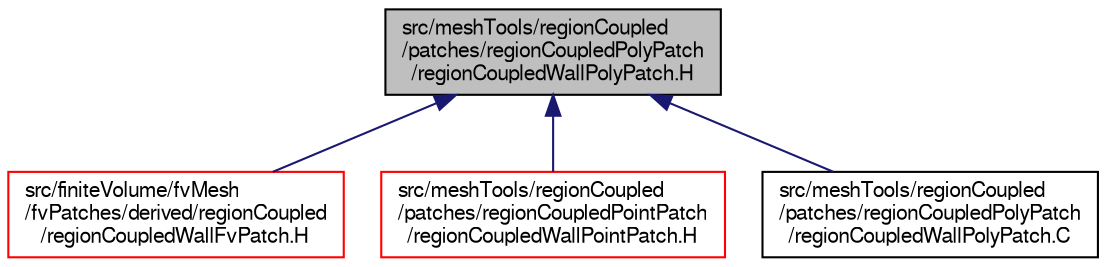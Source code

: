 digraph "src/meshTools/regionCoupled/patches/regionCoupledPolyPatch/regionCoupledWallPolyPatch.H"
{
  bgcolor="transparent";
  edge [fontname="FreeSans",fontsize="10",labelfontname="FreeSans",labelfontsize="10"];
  node [fontname="FreeSans",fontsize="10",shape=record];
  Node1 [label="src/meshTools/regionCoupled\l/patches/regionCoupledPolyPatch\l/regionCoupledWallPolyPatch.H",height=0.2,width=0.4,color="black", fillcolor="grey75", style="filled" fontcolor="black"];
  Node1 -> Node2 [dir="back",color="midnightblue",fontsize="10",style="solid",fontname="FreeSans"];
  Node2 [label="src/finiteVolume/fvMesh\l/fvPatches/derived/regionCoupled\l/regionCoupledWallFvPatch.H",height=0.2,width=0.4,color="red",URL="$a05486.html"];
  Node1 -> Node3 [dir="back",color="midnightblue",fontsize="10",style="solid",fontname="FreeSans"];
  Node3 [label="src/meshTools/regionCoupled\l/patches/regionCoupledPointPatch\l/regionCoupledWallPointPatch.H",height=0.2,width=0.4,color="red",URL="$a06869.html"];
  Node1 -> Node4 [dir="back",color="midnightblue",fontsize="10",style="solid",fontname="FreeSans"];
  Node4 [label="src/meshTools/regionCoupled\l/patches/regionCoupledPolyPatch\l/regionCoupledWallPolyPatch.C",height=0.2,width=0.4,color="black",URL="$a06875.html"];
}
